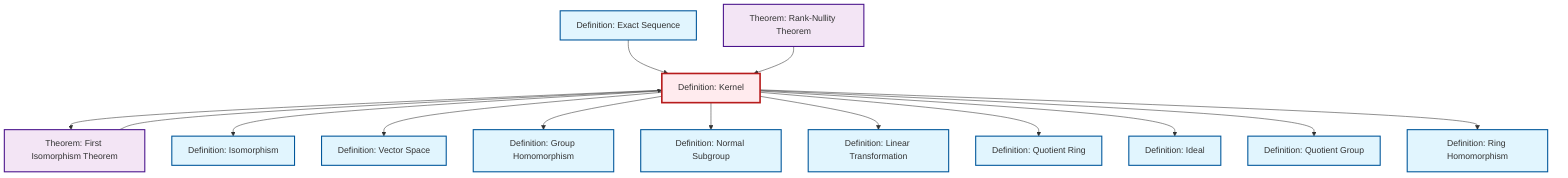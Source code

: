 graph TD
    classDef definition fill:#e1f5fe,stroke:#01579b,stroke-width:2px
    classDef theorem fill:#f3e5f5,stroke:#4a148c,stroke-width:2px
    classDef axiom fill:#fff3e0,stroke:#e65100,stroke-width:2px
    classDef example fill:#e8f5e9,stroke:#1b5e20,stroke-width:2px
    classDef current fill:#ffebee,stroke:#b71c1c,stroke-width:3px
    def-normal-subgroup["Definition: Normal Subgroup"]:::definition
    thm-rank-nullity["Theorem: Rank-Nullity Theorem"]:::theorem
    def-quotient-group["Definition: Quotient Group"]:::definition
    def-exact-sequence["Definition: Exact Sequence"]:::definition
    def-isomorphism["Definition: Isomorphism"]:::definition
    def-ring-homomorphism["Definition: Ring Homomorphism"]:::definition
    def-linear-transformation["Definition: Linear Transformation"]:::definition
    thm-first-isomorphism["Theorem: First Isomorphism Theorem"]:::theorem
    def-homomorphism["Definition: Group Homomorphism"]:::definition
    def-ideal["Definition: Ideal"]:::definition
    def-quotient-ring["Definition: Quotient Ring"]:::definition
    def-kernel["Definition: Kernel"]:::definition
    def-vector-space["Definition: Vector Space"]:::definition
    def-kernel --> thm-first-isomorphism
    def-kernel --> def-isomorphism
    thm-first-isomorphism --> def-kernel
    def-kernel --> def-vector-space
    def-exact-sequence --> def-kernel
    thm-rank-nullity --> def-kernel
    def-kernel --> def-homomorphism
    def-kernel --> def-normal-subgroup
    def-kernel --> def-linear-transformation
    def-kernel --> def-quotient-ring
    def-kernel --> def-ideal
    def-kernel --> def-quotient-group
    def-kernel --> def-ring-homomorphism
    class def-kernel current